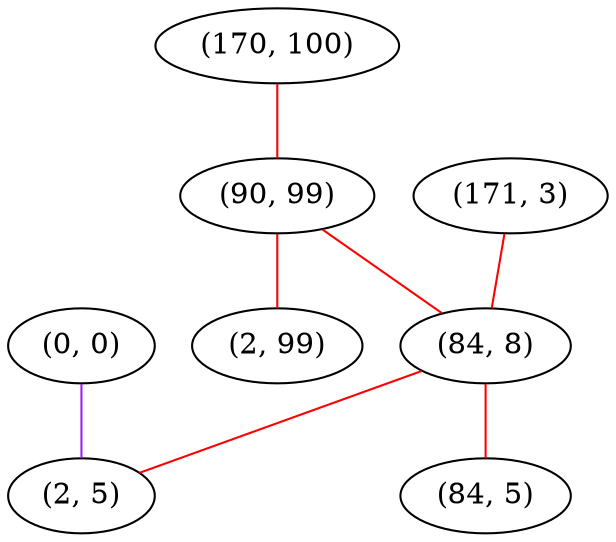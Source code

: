 graph "" {
"(0, 0)";
"(170, 100)";
"(90, 99)";
"(171, 3)";
"(2, 99)";
"(84, 8)";
"(84, 5)";
"(2, 5)";
"(0, 0)" -- "(2, 5)"  [color=purple, key=0, weight=4];
"(170, 100)" -- "(90, 99)"  [color=red, key=0, weight=1];
"(90, 99)" -- "(2, 99)"  [color=red, key=0, weight=1];
"(90, 99)" -- "(84, 8)"  [color=red, key=0, weight=1];
"(171, 3)" -- "(84, 8)"  [color=red, key=0, weight=1];
"(84, 8)" -- "(84, 5)"  [color=red, key=0, weight=1];
"(84, 8)" -- "(2, 5)"  [color=red, key=0, weight=1];
}
